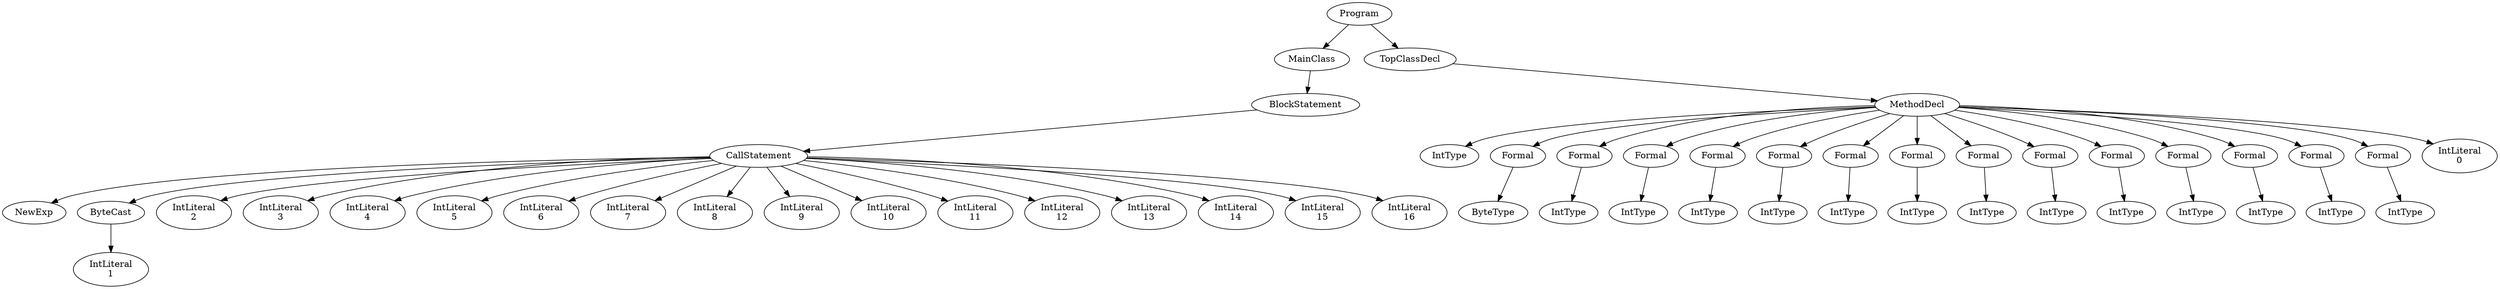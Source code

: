 digraph ASTGraph {
0 [ label="Program" ];
1 [ label="MainClass" ];
0 -> 1
2 [ label="BlockStatement" ];
1 -> 2
3 [ label="CallStatement" ];
2 -> 3
4 [ label="NewExp" ];
3 -> 4
5 [ label="ByteCast" ];
3 -> 5
6 [ label="IntLiteral\n1" ];
5 -> 6
7 [ label="IntLiteral\n2" ];
3 -> 7
8 [ label="IntLiteral\n3" ];
3 -> 8
9 [ label="IntLiteral\n4" ];
3 -> 9
10 [ label="IntLiteral\n5" ];
3 -> 10
11 [ label="IntLiteral\n6" ];
3 -> 11
12 [ label="IntLiteral\n7" ];
3 -> 12
13 [ label="IntLiteral\n8" ];
3 -> 13
14 [ label="IntLiteral\n9" ];
3 -> 14
15 [ label="IntLiteral\n10" ];
3 -> 15
16 [ label="IntLiteral\n11" ];
3 -> 16
17 [ label="IntLiteral\n12" ];
3 -> 17
18 [ label="IntLiteral\n13" ];
3 -> 18
19 [ label="IntLiteral\n14" ];
3 -> 19
20 [ label="IntLiteral\n15" ];
3 -> 20
21 [ label="IntLiteral\n16" ];
3 -> 21
22 [ label="TopClassDecl" ];
0 -> 22
23 [ label="MethodDecl" ];
22 -> 23
24 [ label="IntType" ];
23 -> 24
25 [ label="Formal" ];
23 -> 25
26 [ label="ByteType" ];
25 -> 26
27 [ label="Formal" ];
23 -> 27
28 [ label="IntType" ];
27 -> 28
29 [ label="Formal" ];
23 -> 29
30 [ label="IntType" ];
29 -> 30
31 [ label="Formal" ];
23 -> 31
32 [ label="IntType" ];
31 -> 32
33 [ label="Formal" ];
23 -> 33
34 [ label="IntType" ];
33 -> 34
35 [ label="Formal" ];
23 -> 35
36 [ label="IntType" ];
35 -> 36
37 [ label="Formal" ];
23 -> 37
38 [ label="IntType" ];
37 -> 38
39 [ label="Formal" ];
23 -> 39
40 [ label="IntType" ];
39 -> 40
41 [ label="Formal" ];
23 -> 41
42 [ label="IntType" ];
41 -> 42
43 [ label="Formal" ];
23 -> 43
44 [ label="IntType" ];
43 -> 44
45 [ label="Formal" ];
23 -> 45
46 [ label="IntType" ];
45 -> 46
47 [ label="Formal" ];
23 -> 47
48 [ label="IntType" ];
47 -> 48
49 [ label="Formal" ];
23 -> 49
50 [ label="IntType" ];
49 -> 50
51 [ label="Formal" ];
23 -> 51
52 [ label="IntType" ];
51 -> 52
53 [ label="IntLiteral\n0" ];
23 -> 53
}
